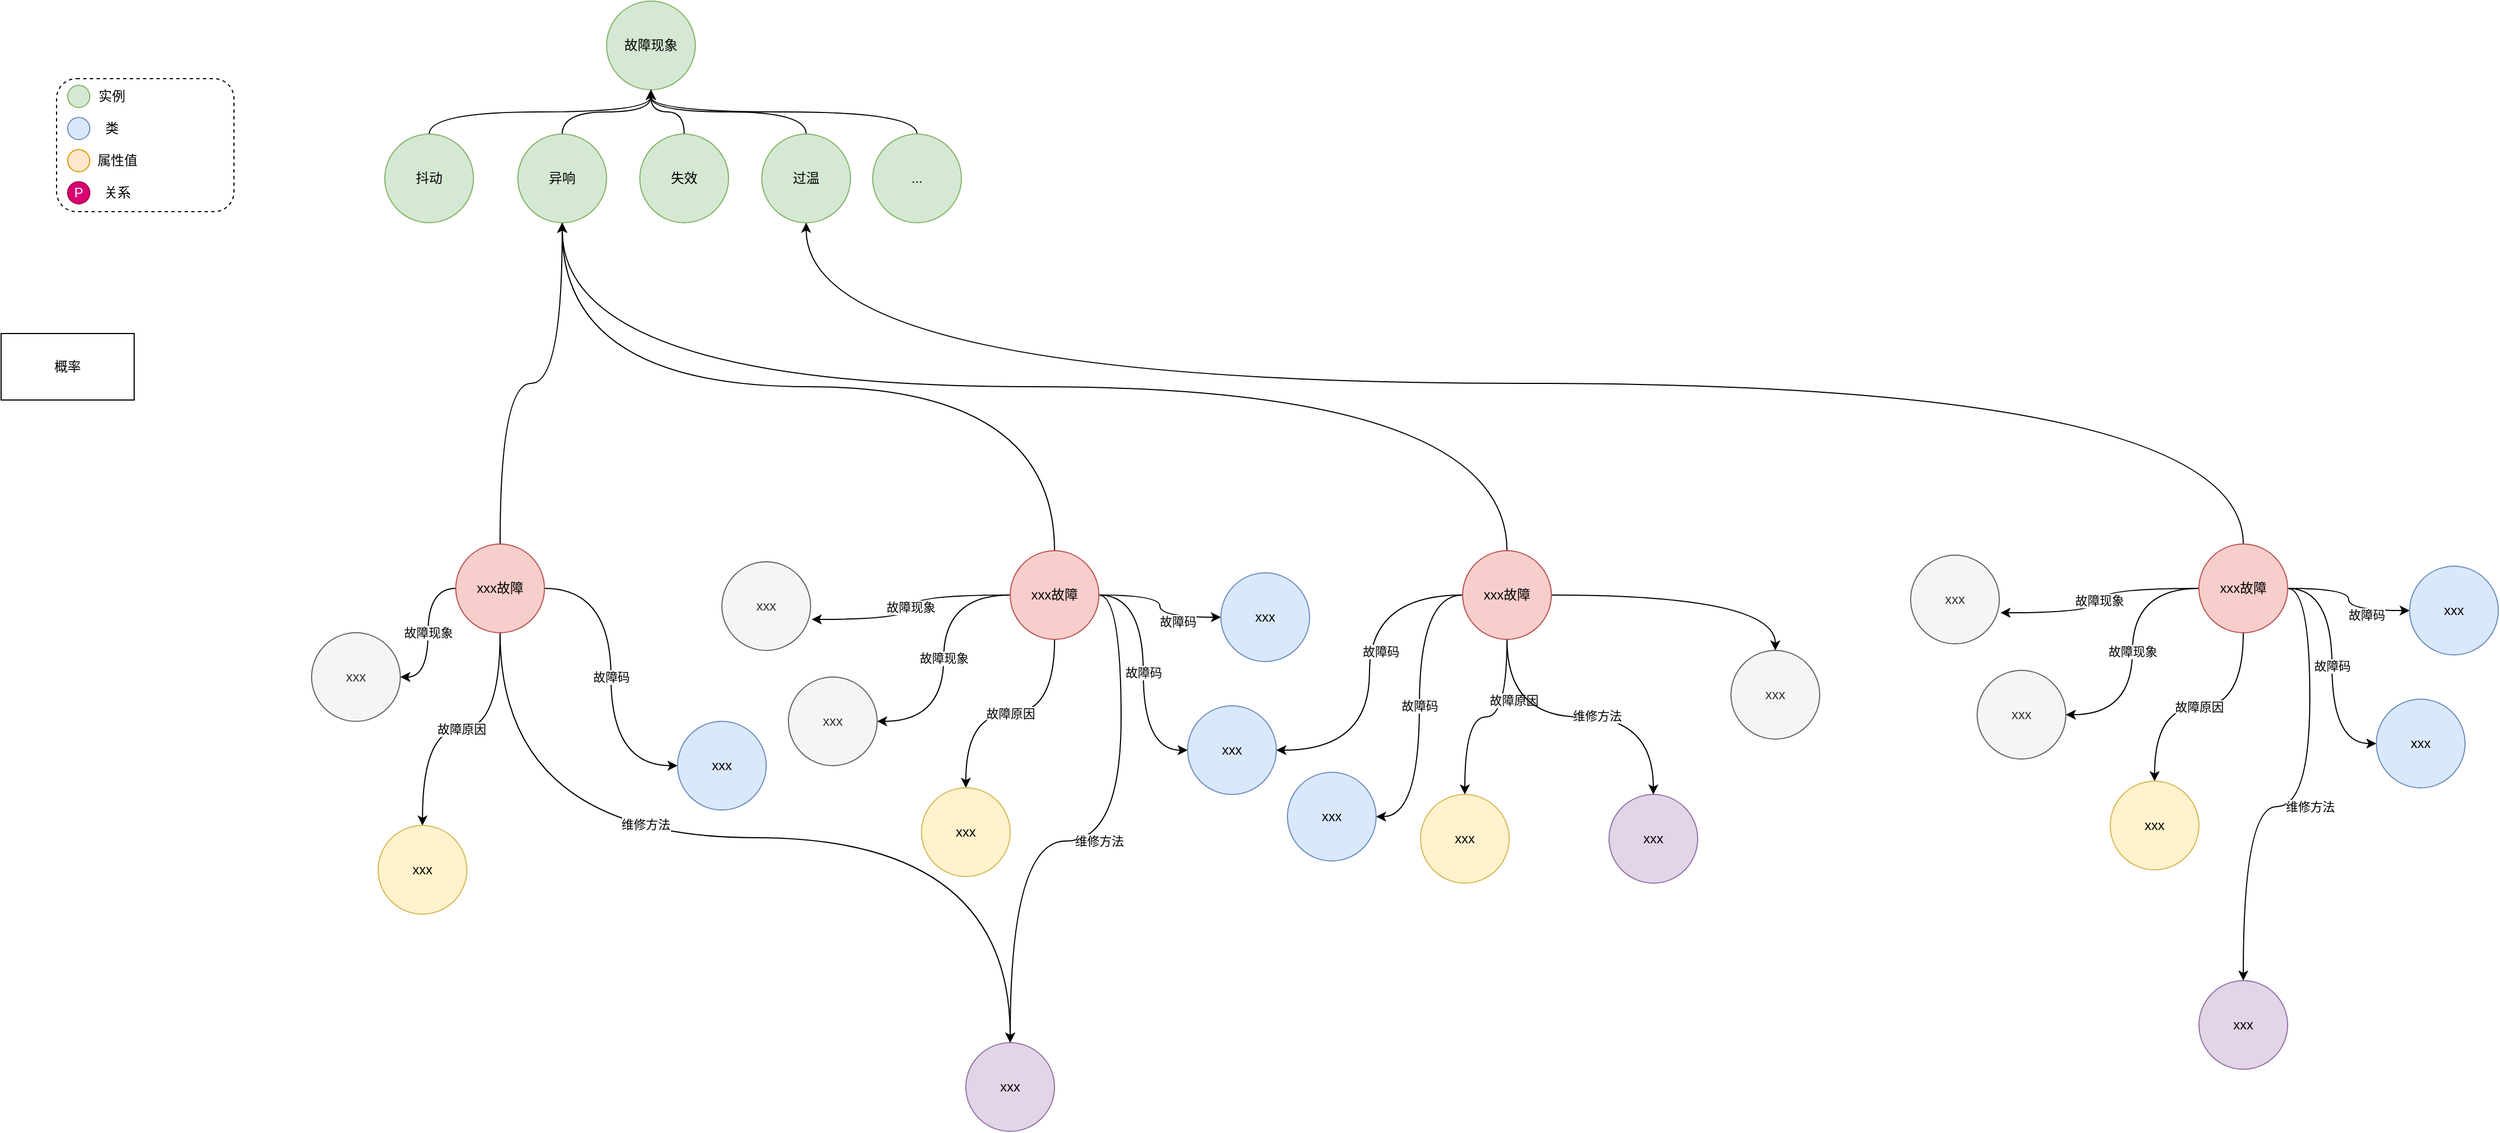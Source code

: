 <mxfile version="15.5.1" type="github">
  <diagram id="E6__RkcFT3ReeV-c2VyB" name="第 1 页">
    <mxGraphModel dx="2192" dy="900" grid="1" gridSize="10" guides="1" tooltips="1" connect="1" arrows="1" fold="1" page="1" pageScale="1" pageWidth="3300" pageHeight="4681" math="0" shadow="0">
      <root>
        <mxCell id="0" />
        <mxCell id="1" parent="0" />
        <mxCell id="Tf7SRmlXTIUWv9clk2lp-1" value="故障现象" style="ellipse;whiteSpace=wrap;html=1;aspect=fixed;fillColor=#d5e8d4;strokeColor=#82b366;" parent="1" vertex="1">
          <mxGeometry x="1096" y="410" width="80" height="80" as="geometry" />
        </mxCell>
        <mxCell id="Tf7SRmlXTIUWv9clk2lp-7" style="edgeStyle=orthogonalEdgeStyle;rounded=0;orthogonalLoop=1;jettySize=auto;html=1;exitX=0.5;exitY=0;exitDx=0;exitDy=0;entryX=0.5;entryY=1;entryDx=0;entryDy=0;curved=1;" parent="1" source="Tf7SRmlXTIUWv9clk2lp-2" target="Tf7SRmlXTIUWv9clk2lp-1" edge="1">
          <mxGeometry relative="1" as="geometry" />
        </mxCell>
        <mxCell id="Tf7SRmlXTIUWv9clk2lp-2" value="抖动" style="ellipse;whiteSpace=wrap;html=1;aspect=fixed;fillColor=#d5e8d4;strokeColor=#82b366;" parent="1" vertex="1">
          <mxGeometry x="896" y="530" width="80" height="80" as="geometry" />
        </mxCell>
        <mxCell id="Tf7SRmlXTIUWv9clk2lp-8" style="edgeStyle=orthogonalEdgeStyle;curved=1;rounded=0;orthogonalLoop=1;jettySize=auto;html=1;exitX=0.5;exitY=0;exitDx=0;exitDy=0;" parent="1" source="Tf7SRmlXTIUWv9clk2lp-3" target="Tf7SRmlXTIUWv9clk2lp-1" edge="1">
          <mxGeometry relative="1" as="geometry" />
        </mxCell>
        <mxCell id="Tf7SRmlXTIUWv9clk2lp-3" value="异响" style="ellipse;whiteSpace=wrap;html=1;aspect=fixed;fillColor=#d5e8d4;strokeColor=#82b366;" parent="1" vertex="1">
          <mxGeometry x="1016" y="530" width="80" height="80" as="geometry" />
        </mxCell>
        <mxCell id="Tf7SRmlXTIUWv9clk2lp-9" style="edgeStyle=orthogonalEdgeStyle;curved=1;rounded=0;orthogonalLoop=1;jettySize=auto;html=1;exitX=0.5;exitY=0;exitDx=0;exitDy=0;entryX=0.5;entryY=1;entryDx=0;entryDy=0;" parent="1" source="Tf7SRmlXTIUWv9clk2lp-4" target="Tf7SRmlXTIUWv9clk2lp-1" edge="1">
          <mxGeometry relative="1" as="geometry" />
        </mxCell>
        <mxCell id="Tf7SRmlXTIUWv9clk2lp-4" value="失效" style="ellipse;whiteSpace=wrap;html=1;aspect=fixed;fillColor=#d5e8d4;strokeColor=#82b366;" parent="1" vertex="1">
          <mxGeometry x="1126" y="530" width="80" height="80" as="geometry" />
        </mxCell>
        <mxCell id="Tf7SRmlXTIUWv9clk2lp-10" style="edgeStyle=orthogonalEdgeStyle;curved=1;rounded=0;orthogonalLoop=1;jettySize=auto;html=1;exitX=0.5;exitY=0;exitDx=0;exitDy=0;entryX=0.5;entryY=1;entryDx=0;entryDy=0;" parent="1" source="Tf7SRmlXTIUWv9clk2lp-5" target="Tf7SRmlXTIUWv9clk2lp-1" edge="1">
          <mxGeometry relative="1" as="geometry">
            <mxPoint x="1226" y="490" as="targetPoint" />
          </mxGeometry>
        </mxCell>
        <mxCell id="Tf7SRmlXTIUWv9clk2lp-5" value="过温" style="ellipse;whiteSpace=wrap;html=1;aspect=fixed;fillColor=#d5e8d4;strokeColor=#82b366;" parent="1" vertex="1">
          <mxGeometry x="1236" y="530" width="80" height="80" as="geometry" />
        </mxCell>
        <mxCell id="Tf7SRmlXTIUWv9clk2lp-11" style="edgeStyle=orthogonalEdgeStyle;curved=1;rounded=0;orthogonalLoop=1;jettySize=auto;html=1;exitX=0.5;exitY=0;exitDx=0;exitDy=0;entryX=0.5;entryY=1;entryDx=0;entryDy=0;" parent="1" source="Tf7SRmlXTIUWv9clk2lp-6" target="Tf7SRmlXTIUWv9clk2lp-1" edge="1">
          <mxGeometry relative="1" as="geometry" />
        </mxCell>
        <mxCell id="Tf7SRmlXTIUWv9clk2lp-6" value="..." style="ellipse;whiteSpace=wrap;html=1;aspect=fixed;fillColor=#d5e8d4;strokeColor=#82b366;" parent="1" vertex="1">
          <mxGeometry x="1336" y="530" width="80" height="80" as="geometry" />
        </mxCell>
        <mxCell id="Tf7SRmlXTIUWv9clk2lp-18" value="故障原因" style="edgeStyle=orthogonalEdgeStyle;curved=1;rounded=0;orthogonalLoop=1;jettySize=auto;html=1;exitX=0.5;exitY=1;exitDx=0;exitDy=0;entryX=0.5;entryY=0;entryDx=0;entryDy=0;" parent="1" source="Tf7SRmlXTIUWv9clk2lp-13" target="Tf7SRmlXTIUWv9clk2lp-32" edge="1">
          <mxGeometry relative="1" as="geometry">
            <mxPoint x="1258" y="1126" as="targetPoint" />
          </mxGeometry>
        </mxCell>
        <mxCell id="Tf7SRmlXTIUWv9clk2lp-24" value="故障码" style="edgeStyle=orthogonalEdgeStyle;curved=1;rounded=0;orthogonalLoop=1;jettySize=auto;html=1;exitX=1;exitY=0.5;exitDx=0;exitDy=0;entryX=0;entryY=0.5;entryDx=0;entryDy=0;" parent="1" source="Tf7SRmlXTIUWv9clk2lp-13" target="Tf7SRmlXTIUWv9clk2lp-23" edge="1">
          <mxGeometry relative="1" as="geometry" />
        </mxCell>
        <mxCell id="Tf7SRmlXTIUWv9clk2lp-27" value="维修方法" style="edgeStyle=orthogonalEdgeStyle;curved=1;rounded=0;orthogonalLoop=1;jettySize=auto;html=1;exitX=1;exitY=0.5;exitDx=0;exitDy=0;entryX=0.5;entryY=0;entryDx=0;entryDy=0;" parent="1" source="Tf7SRmlXTIUWv9clk2lp-13" target="Tf7SRmlXTIUWv9clk2lp-26" edge="1">
          <mxGeometry relative="1" as="geometry">
            <mxPoint x="1570" y="1330" as="targetPoint" />
          </mxGeometry>
        </mxCell>
        <mxCell id="Tf7SRmlXTIUWv9clk2lp-28" style="edgeStyle=orthogonalEdgeStyle;curved=1;rounded=0;orthogonalLoop=1;jettySize=auto;html=1;exitX=0.5;exitY=0;exitDx=0;exitDy=0;entryX=0.5;entryY=1;entryDx=0;entryDy=0;" parent="1" source="Tf7SRmlXTIUWv9clk2lp-13" target="Tf7SRmlXTIUWv9clk2lp-3" edge="1">
          <mxGeometry relative="1" as="geometry">
            <mxPoint x="1020" y="650" as="targetPoint" />
          </mxGeometry>
        </mxCell>
        <mxCell id="Tf7SRmlXTIUWv9clk2lp-30" value="故障现象" style="edgeStyle=orthogonalEdgeStyle;curved=1;rounded=0;orthogonalLoop=1;jettySize=auto;html=1;exitX=0;exitY=0.5;exitDx=0;exitDy=0;entryX=1.013;entryY=0.65;entryDx=0;entryDy=0;entryPerimeter=0;strokeColor=#000000;" parent="1" source="Tf7SRmlXTIUWv9clk2lp-13" target="Tf7SRmlXTIUWv9clk2lp-20" edge="1">
          <mxGeometry relative="1" as="geometry" />
        </mxCell>
        <mxCell id="Tf7SRmlXTIUWv9clk2lp-31" value="故障现象" style="edgeStyle=orthogonalEdgeStyle;curved=1;rounded=0;orthogonalLoop=1;jettySize=auto;html=1;exitX=0;exitY=0.5;exitDx=0;exitDy=0;entryX=1;entryY=0.5;entryDx=0;entryDy=0;strokeColor=#000000;" parent="1" source="Tf7SRmlXTIUWv9clk2lp-13" target="Tf7SRmlXTIUWv9clk2lp-14" edge="1">
          <mxGeometry relative="1" as="geometry" />
        </mxCell>
        <mxCell id="Tf7SRmlXTIUWv9clk2lp-34" style="edgeStyle=orthogonalEdgeStyle;curved=1;rounded=0;orthogonalLoop=1;jettySize=auto;html=1;exitX=1;exitY=0.5;exitDx=0;exitDy=0;strokeColor=#000000;" parent="1" source="Tf7SRmlXTIUWv9clk2lp-13" target="Tf7SRmlXTIUWv9clk2lp-33" edge="1">
          <mxGeometry relative="1" as="geometry" />
        </mxCell>
        <mxCell id="Tf7SRmlXTIUWv9clk2lp-35" value="故障码" style="edgeLabel;html=1;align=center;verticalAlign=middle;resizable=0;points=[];" parent="Tf7SRmlXTIUWv9clk2lp-34" vertex="1" connectable="0">
          <mxGeometry x="0.391" y="-4" relative="1" as="geometry">
            <mxPoint as="offset" />
          </mxGeometry>
        </mxCell>
        <mxCell id="Tf7SRmlXTIUWv9clk2lp-13" value="xxx故障" style="ellipse;whiteSpace=wrap;html=1;aspect=fixed;fillColor=#f8cecc;strokeColor=#b85450;" parent="1" vertex="1">
          <mxGeometry x="1460" y="906" width="80" height="80" as="geometry" />
        </mxCell>
        <mxCell id="Tf7SRmlXTIUWv9clk2lp-14" value="xxx" style="ellipse;whiteSpace=wrap;html=1;aspect=fixed;fillColor=#f5f5f5;strokeColor=#666666;fontColor=#333333;" parent="1" vertex="1">
          <mxGeometry x="1260" y="1020" width="80" height="80" as="geometry" />
        </mxCell>
        <mxCell id="Tf7SRmlXTIUWv9clk2lp-20" value="xxx" style="ellipse;whiteSpace=wrap;html=1;aspect=fixed;fillColor=#f5f5f5;strokeColor=#666666;fontColor=#333333;" parent="1" vertex="1">
          <mxGeometry x="1200" y="916" width="80" height="80" as="geometry" />
        </mxCell>
        <mxCell id="Tf7SRmlXTIUWv9clk2lp-23" value="xxx" style="ellipse;whiteSpace=wrap;html=1;aspect=fixed;fillColor=#dae8fc;strokeColor=#6c8ebf;" parent="1" vertex="1">
          <mxGeometry x="1620" y="1046" width="80" height="80" as="geometry" />
        </mxCell>
        <mxCell id="Tf7SRmlXTIUWv9clk2lp-26" value="xxx" style="ellipse;whiteSpace=wrap;html=1;aspect=fixed;fillColor=#e1d5e7;strokeColor=#9673a6;" parent="1" vertex="1">
          <mxGeometry x="1420" y="1350" width="80" height="80" as="geometry" />
        </mxCell>
        <mxCell id="Tf7SRmlXTIUWv9clk2lp-32" value="xxx" style="ellipse;whiteSpace=wrap;html=1;aspect=fixed;fillColor=#fff2cc;strokeColor=#d6b656;" parent="1" vertex="1">
          <mxGeometry x="1380" y="1120" width="80" height="80" as="geometry" />
        </mxCell>
        <mxCell id="Tf7SRmlXTIUWv9clk2lp-33" value="xxx" style="ellipse;whiteSpace=wrap;html=1;aspect=fixed;fillColor=#dae8fc;strokeColor=#6c8ebf;" parent="1" vertex="1">
          <mxGeometry x="1650" y="926" width="80" height="80" as="geometry" />
        </mxCell>
        <mxCell id="Tf7SRmlXTIUWv9clk2lp-37" style="edgeStyle=orthogonalEdgeStyle;curved=1;rounded=0;orthogonalLoop=1;jettySize=auto;html=1;exitX=0.5;exitY=0;exitDx=0;exitDy=0;entryX=0.5;entryY=1;entryDx=0;entryDy=0;strokeColor=#000000;" parent="1" source="Tf7SRmlXTIUWv9clk2lp-36" target="Tf7SRmlXTIUWv9clk2lp-3" edge="1">
          <mxGeometry relative="1" as="geometry" />
        </mxCell>
        <mxCell id="Tf7SRmlXTIUWv9clk2lp-42" style="edgeStyle=orthogonalEdgeStyle;curved=1;rounded=0;orthogonalLoop=1;jettySize=auto;html=1;exitX=0;exitY=0.5;exitDx=0;exitDy=0;entryX=1;entryY=0.5;entryDx=0;entryDy=0;strokeColor=#000000;" parent="1" source="Tf7SRmlXTIUWv9clk2lp-36" target="Tf7SRmlXTIUWv9clk2lp-23" edge="1">
          <mxGeometry relative="1" as="geometry" />
        </mxCell>
        <mxCell id="Tf7SRmlXTIUWv9clk2lp-43" value="故障码" style="edgeLabel;html=1;align=center;verticalAlign=middle;resizable=0;points=[];" parent="Tf7SRmlXTIUWv9clk2lp-42" vertex="1" connectable="0">
          <mxGeometry x="-0.123" y="10" relative="1" as="geometry">
            <mxPoint as="offset" />
          </mxGeometry>
        </mxCell>
        <mxCell id="Tf7SRmlXTIUWv9clk2lp-44" value="故障码" style="edgeStyle=orthogonalEdgeStyle;curved=1;rounded=0;orthogonalLoop=1;jettySize=auto;html=1;exitX=0;exitY=0.5;exitDx=0;exitDy=0;entryX=1;entryY=0.5;entryDx=0;entryDy=0;strokeColor=#000000;" parent="1" source="Tf7SRmlXTIUWv9clk2lp-36" target="Tf7SRmlXTIUWv9clk2lp-38" edge="1">
          <mxGeometry relative="1" as="geometry" />
        </mxCell>
        <mxCell id="Tf7SRmlXTIUWv9clk2lp-47" style="edgeStyle=orthogonalEdgeStyle;curved=1;rounded=0;orthogonalLoop=1;jettySize=auto;html=1;exitX=0.5;exitY=1;exitDx=0;exitDy=0;entryX=0.5;entryY=0;entryDx=0;entryDy=0;strokeColor=#000000;" parent="1" source="Tf7SRmlXTIUWv9clk2lp-36" target="Tf7SRmlXTIUWv9clk2lp-45" edge="1">
          <mxGeometry relative="1" as="geometry" />
        </mxCell>
        <mxCell id="Tf7SRmlXTIUWv9clk2lp-48" value="故障原因" style="edgeLabel;html=1;align=center;verticalAlign=middle;resizable=0;points=[];" parent="Tf7SRmlXTIUWv9clk2lp-47" vertex="1" connectable="0">
          <mxGeometry x="-0.387" y="6" relative="1" as="geometry">
            <mxPoint as="offset" />
          </mxGeometry>
        </mxCell>
        <mxCell id="Tf7SRmlXTIUWv9clk2lp-50" style="edgeStyle=orthogonalEdgeStyle;curved=1;rounded=0;orthogonalLoop=1;jettySize=auto;html=1;exitX=0.5;exitY=1;exitDx=0;exitDy=0;entryX=0.5;entryY=0;entryDx=0;entryDy=0;strokeColor=#000000;" parent="1" source="Tf7SRmlXTIUWv9clk2lp-36" target="Tf7SRmlXTIUWv9clk2lp-49" edge="1">
          <mxGeometry relative="1" as="geometry" />
        </mxCell>
        <mxCell id="Tf7SRmlXTIUWv9clk2lp-51" value="维修方法" style="edgeLabel;html=1;align=center;verticalAlign=middle;resizable=0;points=[];" parent="Tf7SRmlXTIUWv9clk2lp-50" vertex="1" connectable="0">
          <mxGeometry x="0.114" y="1" relative="1" as="geometry">
            <mxPoint x="-1" as="offset" />
          </mxGeometry>
        </mxCell>
        <mxCell id="Tf7SRmlXTIUWv9clk2lp-53" style="edgeStyle=orthogonalEdgeStyle;curved=1;rounded=0;orthogonalLoop=1;jettySize=auto;html=1;exitX=1;exitY=0.5;exitDx=0;exitDy=0;entryX=0.5;entryY=0;entryDx=0;entryDy=0;strokeColor=#000000;" parent="1" source="Tf7SRmlXTIUWv9clk2lp-36" target="Tf7SRmlXTIUWv9clk2lp-52" edge="1">
          <mxGeometry relative="1" as="geometry" />
        </mxCell>
        <mxCell id="Tf7SRmlXTIUWv9clk2lp-36" value="xxx故障" style="ellipse;whiteSpace=wrap;html=1;aspect=fixed;fillColor=#f8cecc;strokeColor=#b85450;" parent="1" vertex="1">
          <mxGeometry x="1868" y="906" width="80" height="80" as="geometry" />
        </mxCell>
        <mxCell id="Tf7SRmlXTIUWv9clk2lp-38" value="xxx" style="ellipse;whiteSpace=wrap;html=1;aspect=fixed;fillColor=#dae8fc;strokeColor=#6c8ebf;" parent="1" vertex="1">
          <mxGeometry x="1710" y="1106" width="80" height="80" as="geometry" />
        </mxCell>
        <mxCell id="Tf7SRmlXTIUWv9clk2lp-45" value="xxx" style="ellipse;whiteSpace=wrap;html=1;aspect=fixed;fillColor=#fff2cc;strokeColor=#d6b656;" parent="1" vertex="1">
          <mxGeometry x="1830" y="1126" width="80" height="80" as="geometry" />
        </mxCell>
        <mxCell id="Tf7SRmlXTIUWv9clk2lp-49" value="xxx" style="ellipse;whiteSpace=wrap;html=1;aspect=fixed;fillColor=#e1d5e7;strokeColor=#9673a6;" parent="1" vertex="1">
          <mxGeometry x="2000" y="1126" width="80" height="80" as="geometry" />
        </mxCell>
        <mxCell id="Tf7SRmlXTIUWv9clk2lp-52" value="xxx" style="ellipse;whiteSpace=wrap;html=1;aspect=fixed;fillColor=#f5f5f5;strokeColor=#666666;fontColor=#333333;" parent="1" vertex="1">
          <mxGeometry x="2110" y="996" width="80" height="80" as="geometry" />
        </mxCell>
        <mxCell id="Tf7SRmlXTIUWv9clk2lp-54" value="故障原因" style="edgeStyle=orthogonalEdgeStyle;curved=1;rounded=0;orthogonalLoop=1;jettySize=auto;html=1;exitX=0.5;exitY=1;exitDx=0;exitDy=0;entryX=0.5;entryY=0;entryDx=0;entryDy=0;" parent="1" source="Tf7SRmlXTIUWv9clk2lp-61" target="Tf7SRmlXTIUWv9clk2lp-66" edge="1">
          <mxGeometry relative="1" as="geometry">
            <mxPoint x="858" y="1160" as="targetPoint" />
          </mxGeometry>
        </mxCell>
        <mxCell id="Tf7SRmlXTIUWv9clk2lp-55" value="故障码" style="edgeStyle=orthogonalEdgeStyle;curved=1;rounded=0;orthogonalLoop=1;jettySize=auto;html=1;exitX=1;exitY=0.5;exitDx=0;exitDy=0;entryX=0;entryY=0.5;entryDx=0;entryDy=0;" parent="1" source="Tf7SRmlXTIUWv9clk2lp-61" target="Tf7SRmlXTIUWv9clk2lp-64" edge="1">
          <mxGeometry relative="1" as="geometry" />
        </mxCell>
        <mxCell id="Tf7SRmlXTIUWv9clk2lp-58" value="故障现象" style="edgeStyle=orthogonalEdgeStyle;curved=1;rounded=0;orthogonalLoop=1;jettySize=auto;html=1;exitX=0;exitY=0.5;exitDx=0;exitDy=0;entryX=1;entryY=0.5;entryDx=0;entryDy=0;strokeColor=#000000;" parent="1" source="Tf7SRmlXTIUWv9clk2lp-61" target="Tf7SRmlXTIUWv9clk2lp-62" edge="1">
          <mxGeometry relative="1" as="geometry" />
        </mxCell>
        <mxCell id="Tf7SRmlXTIUWv9clk2lp-67" style="edgeStyle=orthogonalEdgeStyle;curved=1;rounded=0;orthogonalLoop=1;jettySize=auto;html=1;exitX=0.5;exitY=0;exitDx=0;exitDy=0;strokeColor=#000000;entryX=0.5;entryY=1;entryDx=0;entryDy=0;" parent="1" source="Tf7SRmlXTIUWv9clk2lp-61" target="Tf7SRmlXTIUWv9clk2lp-3" edge="1">
          <mxGeometry relative="1" as="geometry">
            <mxPoint x="920" y="680" as="targetPoint" />
          </mxGeometry>
        </mxCell>
        <mxCell id="Tf7SRmlXTIUWv9clk2lp-98" style="edgeStyle=orthogonalEdgeStyle;curved=1;rounded=0;orthogonalLoop=1;jettySize=auto;html=1;exitX=0.5;exitY=1;exitDx=0;exitDy=0;entryX=0.5;entryY=0;entryDx=0;entryDy=0;strokeColor=#000000;" parent="1" source="Tf7SRmlXTIUWv9clk2lp-61" target="Tf7SRmlXTIUWv9clk2lp-26" edge="1">
          <mxGeometry relative="1" as="geometry" />
        </mxCell>
        <mxCell id="Tf7SRmlXTIUWv9clk2lp-99" value="维修方法" style="edgeLabel;html=1;align=center;verticalAlign=middle;resizable=0;points=[];" parent="Tf7SRmlXTIUWv9clk2lp-98" vertex="1" connectable="0">
          <mxGeometry x="-0.241" y="12" relative="1" as="geometry">
            <mxPoint x="1" as="offset" />
          </mxGeometry>
        </mxCell>
        <mxCell id="Tf7SRmlXTIUWv9clk2lp-61" value="xxx故障" style="ellipse;whiteSpace=wrap;html=1;aspect=fixed;fillColor=#f8cecc;strokeColor=#b85450;" parent="1" vertex="1">
          <mxGeometry x="960" y="900" width="80" height="80" as="geometry" />
        </mxCell>
        <mxCell id="Tf7SRmlXTIUWv9clk2lp-62" value="xxx" style="ellipse;whiteSpace=wrap;html=1;aspect=fixed;fillColor=#f5f5f5;strokeColor=#666666;fontColor=#333333;" parent="1" vertex="1">
          <mxGeometry x="830" y="980" width="80" height="80" as="geometry" />
        </mxCell>
        <mxCell id="Tf7SRmlXTIUWv9clk2lp-64" value="xxx" style="ellipse;whiteSpace=wrap;html=1;aspect=fixed;fillColor=#dae8fc;strokeColor=#6c8ebf;" parent="1" vertex="1">
          <mxGeometry x="1160" y="1060" width="80" height="80" as="geometry" />
        </mxCell>
        <mxCell id="Tf7SRmlXTIUWv9clk2lp-66" value="xxx" style="ellipse;whiteSpace=wrap;html=1;aspect=fixed;fillColor=#fff2cc;strokeColor=#d6b656;" parent="1" vertex="1">
          <mxGeometry x="890" y="1154" width="80" height="80" as="geometry" />
        </mxCell>
        <mxCell id="Tf7SRmlXTIUWv9clk2lp-68" value="故障原因" style="edgeStyle=orthogonalEdgeStyle;curved=1;rounded=0;orthogonalLoop=1;jettySize=auto;html=1;exitX=0.5;exitY=1;exitDx=0;exitDy=0;entryX=0.5;entryY=0;entryDx=0;entryDy=0;" parent="1" source="Tf7SRmlXTIUWv9clk2lp-75" target="Tf7SRmlXTIUWv9clk2lp-80" edge="1">
          <mxGeometry relative="1" as="geometry">
            <mxPoint x="2330" y="1120" as="targetPoint" />
          </mxGeometry>
        </mxCell>
        <mxCell id="Tf7SRmlXTIUWv9clk2lp-69" value="故障码" style="edgeStyle=orthogonalEdgeStyle;curved=1;rounded=0;orthogonalLoop=1;jettySize=auto;html=1;exitX=1;exitY=0.5;exitDx=0;exitDy=0;entryX=0;entryY=0.5;entryDx=0;entryDy=0;" parent="1" source="Tf7SRmlXTIUWv9clk2lp-75" target="Tf7SRmlXTIUWv9clk2lp-78" edge="1">
          <mxGeometry relative="1" as="geometry" />
        </mxCell>
        <mxCell id="Tf7SRmlXTIUWv9clk2lp-70" value="维修方法" style="edgeStyle=orthogonalEdgeStyle;curved=1;rounded=0;orthogonalLoop=1;jettySize=auto;html=1;exitX=1;exitY=0.5;exitDx=0;exitDy=0;entryX=0.5;entryY=0;entryDx=0;entryDy=0;" parent="1" source="Tf7SRmlXTIUWv9clk2lp-75" target="Tf7SRmlXTIUWv9clk2lp-79" edge="1">
          <mxGeometry relative="1" as="geometry">
            <mxPoint x="2642" y="1324" as="targetPoint" />
          </mxGeometry>
        </mxCell>
        <mxCell id="Tf7SRmlXTIUWv9clk2lp-71" value="故障现象" style="edgeStyle=orthogonalEdgeStyle;curved=1;rounded=0;orthogonalLoop=1;jettySize=auto;html=1;exitX=0;exitY=0.5;exitDx=0;exitDy=0;entryX=1.013;entryY=0.65;entryDx=0;entryDy=0;entryPerimeter=0;strokeColor=#000000;" parent="1" source="Tf7SRmlXTIUWv9clk2lp-75" target="Tf7SRmlXTIUWv9clk2lp-77" edge="1">
          <mxGeometry relative="1" as="geometry" />
        </mxCell>
        <mxCell id="Tf7SRmlXTIUWv9clk2lp-72" value="故障现象" style="edgeStyle=orthogonalEdgeStyle;curved=1;rounded=0;orthogonalLoop=1;jettySize=auto;html=1;exitX=0;exitY=0.5;exitDx=0;exitDy=0;entryX=1;entryY=0.5;entryDx=0;entryDy=0;strokeColor=#000000;" parent="1" source="Tf7SRmlXTIUWv9clk2lp-75" target="Tf7SRmlXTIUWv9clk2lp-76" edge="1">
          <mxGeometry relative="1" as="geometry" />
        </mxCell>
        <mxCell id="Tf7SRmlXTIUWv9clk2lp-73" style="edgeStyle=orthogonalEdgeStyle;curved=1;rounded=0;orthogonalLoop=1;jettySize=auto;html=1;exitX=1;exitY=0.5;exitDx=0;exitDy=0;strokeColor=#000000;" parent="1" source="Tf7SRmlXTIUWv9clk2lp-75" target="Tf7SRmlXTIUWv9clk2lp-81" edge="1">
          <mxGeometry relative="1" as="geometry" />
        </mxCell>
        <mxCell id="Tf7SRmlXTIUWv9clk2lp-74" value="故障码" style="edgeLabel;html=1;align=center;verticalAlign=middle;resizable=0;points=[];" parent="Tf7SRmlXTIUWv9clk2lp-73" vertex="1" connectable="0">
          <mxGeometry x="0.391" y="-4" relative="1" as="geometry">
            <mxPoint as="offset" />
          </mxGeometry>
        </mxCell>
        <mxCell id="Tf7SRmlXTIUWv9clk2lp-96" style="edgeStyle=orthogonalEdgeStyle;curved=1;rounded=0;orthogonalLoop=1;jettySize=auto;html=1;exitX=0.5;exitY=0;exitDx=0;exitDy=0;strokeColor=#000000;entryX=0.5;entryY=1;entryDx=0;entryDy=0;" parent="1" source="Tf7SRmlXTIUWv9clk2lp-75" target="Tf7SRmlXTIUWv9clk2lp-5" edge="1">
          <mxGeometry relative="1" as="geometry">
            <mxPoint x="1840" y="630.0" as="targetPoint" />
          </mxGeometry>
        </mxCell>
        <mxCell id="Tf7SRmlXTIUWv9clk2lp-75" value="xxx故障" style="ellipse;whiteSpace=wrap;html=1;aspect=fixed;fillColor=#f8cecc;strokeColor=#b85450;" parent="1" vertex="1">
          <mxGeometry x="2532" y="900" width="80" height="80" as="geometry" />
        </mxCell>
        <mxCell id="Tf7SRmlXTIUWv9clk2lp-76" value="xxx" style="ellipse;whiteSpace=wrap;html=1;aspect=fixed;fillColor=#f5f5f5;strokeColor=#666666;fontColor=#333333;" parent="1" vertex="1">
          <mxGeometry x="2332" y="1014" width="80" height="80" as="geometry" />
        </mxCell>
        <mxCell id="Tf7SRmlXTIUWv9clk2lp-77" value="xxx" style="ellipse;whiteSpace=wrap;html=1;aspect=fixed;fillColor=#f5f5f5;strokeColor=#666666;fontColor=#333333;" parent="1" vertex="1">
          <mxGeometry x="2272" y="910" width="80" height="80" as="geometry" />
        </mxCell>
        <mxCell id="Tf7SRmlXTIUWv9clk2lp-78" value="xxx" style="ellipse;whiteSpace=wrap;html=1;aspect=fixed;fillColor=#dae8fc;strokeColor=#6c8ebf;" parent="1" vertex="1">
          <mxGeometry x="2692" y="1040" width="80" height="80" as="geometry" />
        </mxCell>
        <mxCell id="Tf7SRmlXTIUWv9clk2lp-79" value="xxx" style="ellipse;whiteSpace=wrap;html=1;aspect=fixed;fillColor=#e1d5e7;strokeColor=#9673a6;" parent="1" vertex="1">
          <mxGeometry x="2532" y="1294" width="80" height="80" as="geometry" />
        </mxCell>
        <mxCell id="Tf7SRmlXTIUWv9clk2lp-80" value="xxx" style="ellipse;whiteSpace=wrap;html=1;aspect=fixed;fillColor=#fff2cc;strokeColor=#d6b656;" parent="1" vertex="1">
          <mxGeometry x="2452" y="1114" width="80" height="80" as="geometry" />
        </mxCell>
        <mxCell id="Tf7SRmlXTIUWv9clk2lp-81" value="xxx" style="ellipse;whiteSpace=wrap;html=1;aspect=fixed;fillColor=#dae8fc;strokeColor=#6c8ebf;" parent="1" vertex="1">
          <mxGeometry x="2722" y="920" width="80" height="80" as="geometry" />
        </mxCell>
        <mxCell id="t2C9iqd-k530RKrYDmsN-2" value="" style="rounded=1;whiteSpace=wrap;html=1;dashed=1;" vertex="1" parent="1">
          <mxGeometry x="600" y="480" width="160" height="120" as="geometry" />
        </mxCell>
        <mxCell id="t2C9iqd-k530RKrYDmsN-3" value="" style="ellipse;whiteSpace=wrap;html=1;aspect=fixed;fillColor=#d5e8d4;strokeColor=#82b366;" vertex="1" parent="1">
          <mxGeometry x="610" y="486" width="20" height="20" as="geometry" />
        </mxCell>
        <mxCell id="t2C9iqd-k530RKrYDmsN-4" value="实例" style="text;html=1;strokeColor=none;fillColor=none;align=center;verticalAlign=middle;whiteSpace=wrap;rounded=0;" vertex="1" parent="1">
          <mxGeometry x="630" y="486" width="40" height="20" as="geometry" />
        </mxCell>
        <mxCell id="t2C9iqd-k530RKrYDmsN-5" value="" style="ellipse;whiteSpace=wrap;html=1;aspect=fixed;fillColor=#dae8fc;strokeColor=#6c8ebf;" vertex="1" parent="1">
          <mxGeometry x="610" y="515" width="20" height="20" as="geometry" />
        </mxCell>
        <mxCell id="t2C9iqd-k530RKrYDmsN-6" value="属性值" style="text;html=1;strokeColor=none;fillColor=none;align=center;verticalAlign=middle;whiteSpace=wrap;rounded=0;" vertex="1" parent="1">
          <mxGeometry x="635" y="544" width="40" height="20" as="geometry" />
        </mxCell>
        <mxCell id="t2C9iqd-k530RKrYDmsN-7" value="" style="ellipse;whiteSpace=wrap;html=1;aspect=fixed;fillColor=#ffe6cc;strokeColor=#d79b00;" vertex="1" parent="1">
          <mxGeometry x="610" y="544" width="20" height="20" as="geometry" />
        </mxCell>
        <mxCell id="t2C9iqd-k530RKrYDmsN-8" value="类" style="text;html=1;strokeColor=none;fillColor=none;align=center;verticalAlign=middle;whiteSpace=wrap;rounded=0;" vertex="1" parent="1">
          <mxGeometry x="630" y="515" width="40" height="20" as="geometry" />
        </mxCell>
        <mxCell id="t2C9iqd-k530RKrYDmsN-9" value="P" style="ellipse;whiteSpace=wrap;html=1;aspect=fixed;fillColor=#d80073;strokeColor=#A50040;fontColor=#ffffff;" vertex="1" parent="1">
          <mxGeometry x="610" y="573" width="20" height="20" as="geometry" />
        </mxCell>
        <mxCell id="t2C9iqd-k530RKrYDmsN-10" value="关系" style="text;html=1;strokeColor=none;fillColor=none;align=center;verticalAlign=middle;whiteSpace=wrap;rounded=0;" vertex="1" parent="1">
          <mxGeometry x="635" y="573" width="40" height="20" as="geometry" />
        </mxCell>
        <mxCell id="t2C9iqd-k530RKrYDmsN-11" value="概率" style="rounded=0;whiteSpace=wrap;html=1;" vertex="1" parent="1">
          <mxGeometry x="550" y="710" width="120" height="60" as="geometry" />
        </mxCell>
      </root>
    </mxGraphModel>
  </diagram>
</mxfile>
